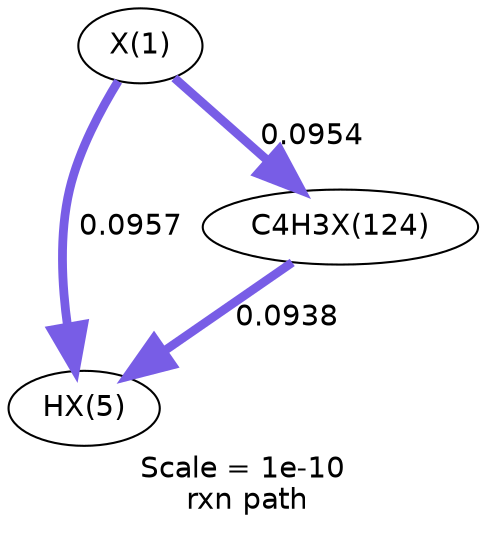 digraph reaction_paths {
center=1;
s35 -> s36[fontname="Helvetica", style="setlinewidth(4.23)", arrowsize=2.11, color="0.7, 0.596, 0.9"
, label=" 0.0957"];
s35 -> s47[fontname="Helvetica", style="setlinewidth(4.23)", arrowsize=2.11, color="0.7, 0.595, 0.9"
, label=" 0.0954"];
s47 -> s36[fontname="Helvetica", style="setlinewidth(4.21)", arrowsize=2.11, color="0.7, 0.594, 0.9"
, label=" 0.0938"];
s35 [ fontname="Helvetica", label="X(1)"];
s36 [ fontname="Helvetica", label="HX(5)"];
s47 [ fontname="Helvetica", label="C4H3X(124)"];
 label = "Scale = 1e-10\l rxn path";
 fontname = "Helvetica";
}
